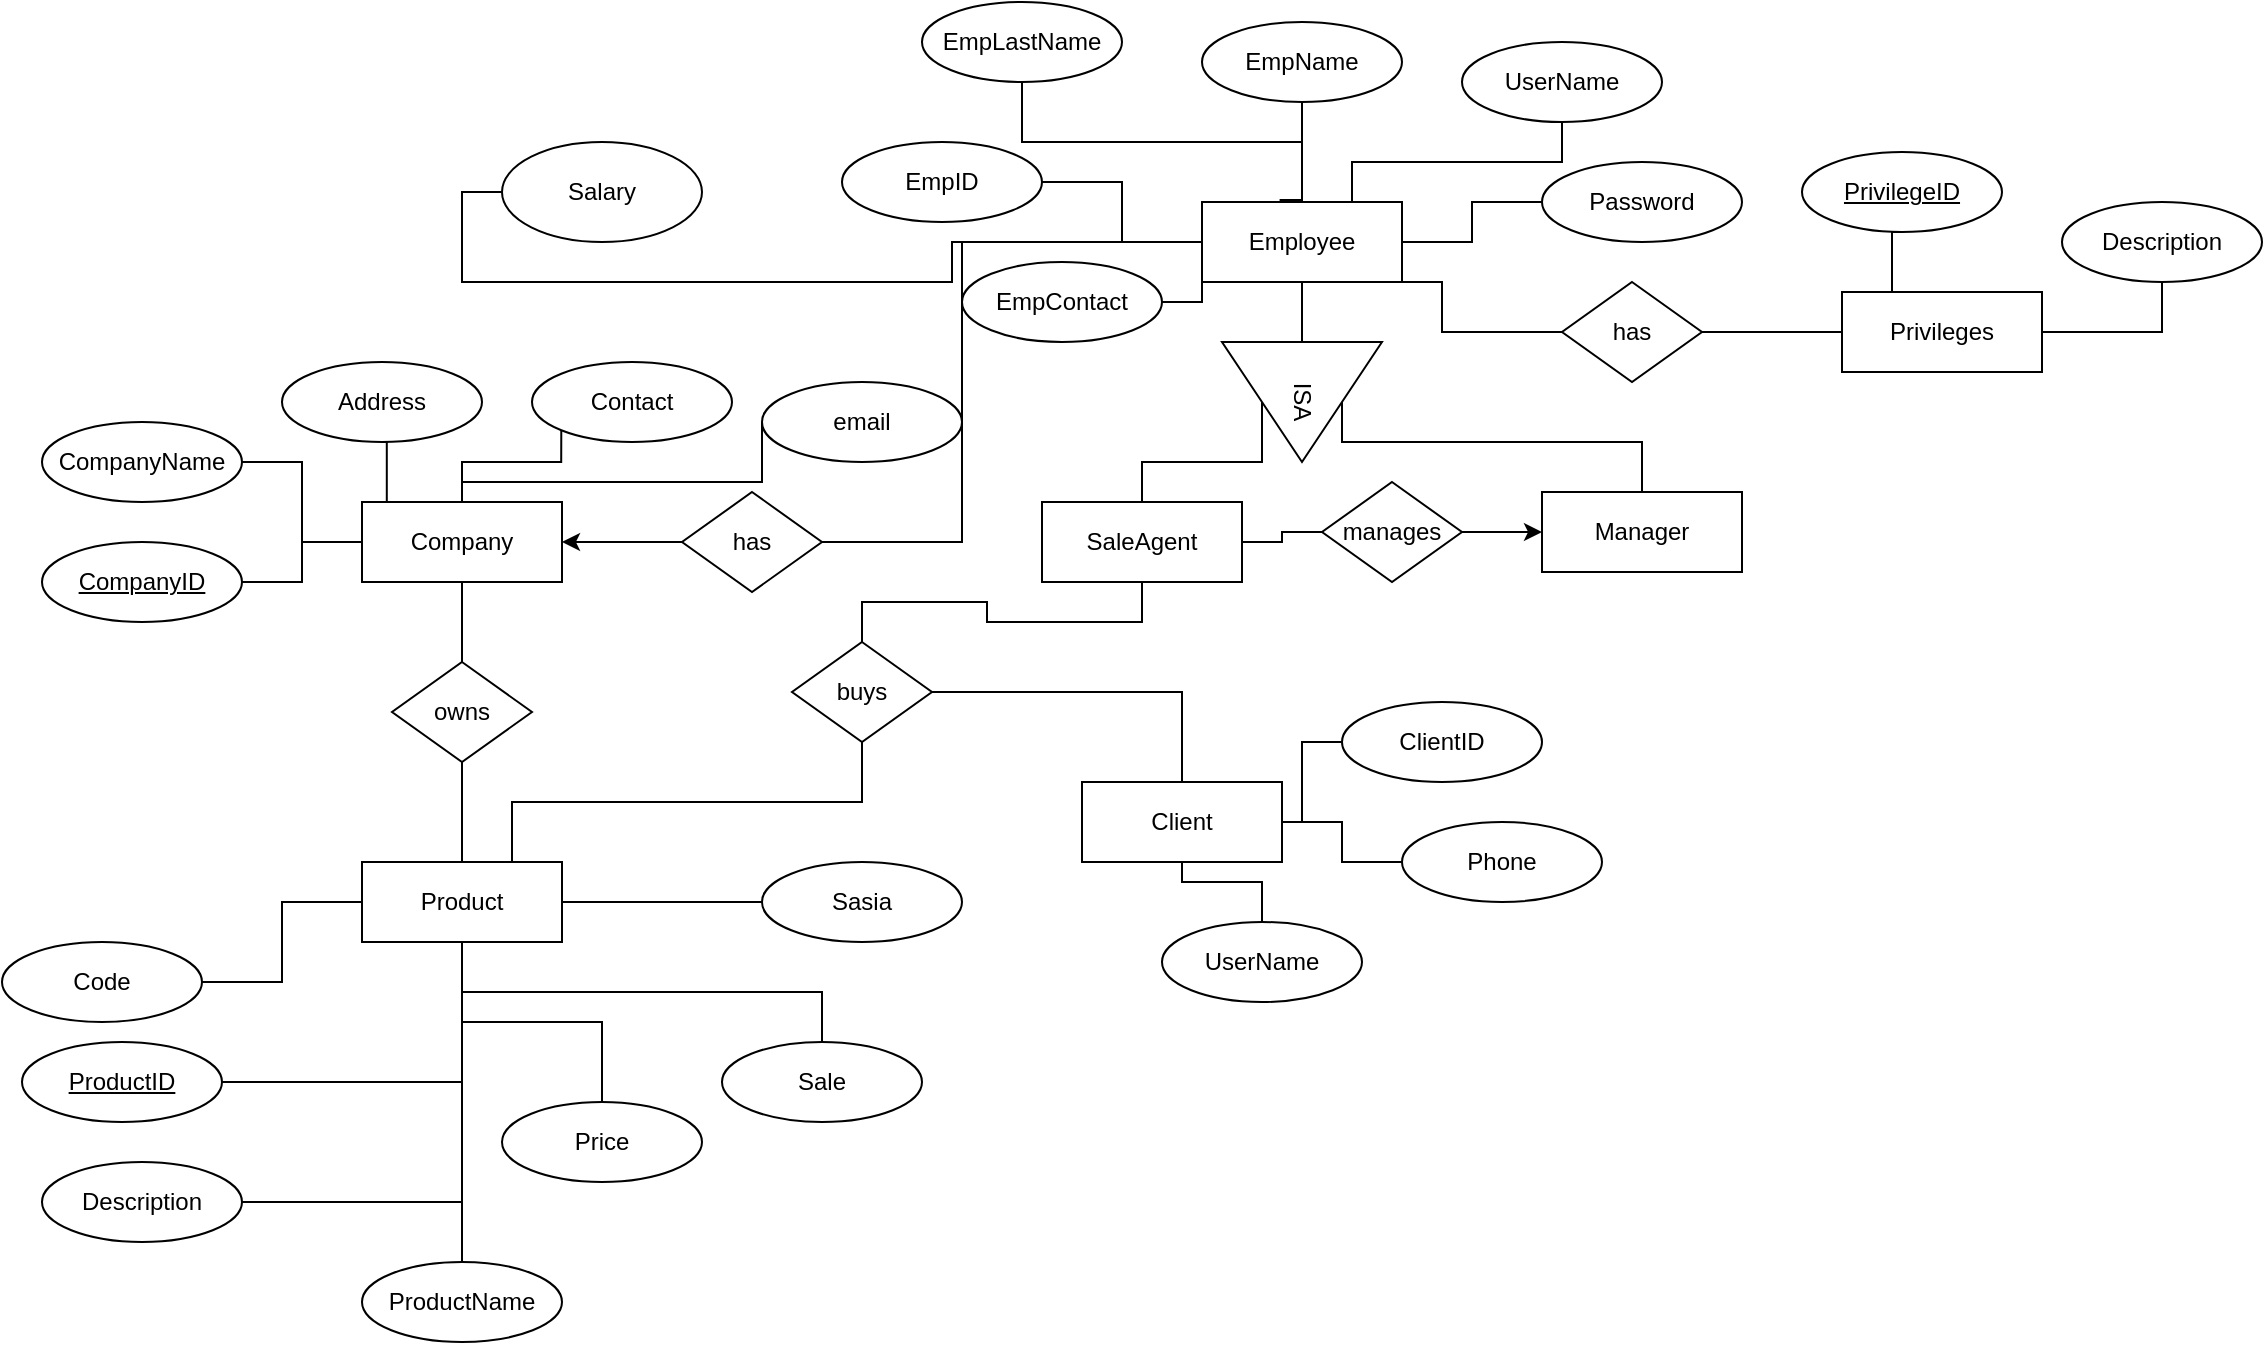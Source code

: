 <mxfile version="13.8.8" type="device"><diagram id="TNKu-Ca32RVWIG9r39r0" name="Page-1"><mxGraphModel dx="1490" dy="1648" grid="1" gridSize="10" guides="1" tooltips="1" connect="1" arrows="1" fold="1" page="1" pageScale="1" pageWidth="850" pageHeight="1100" math="0" shadow="0"><root><mxCell id="0"/><mxCell id="1" parent="0"/><mxCell id="2O25PzGZaGqkGPTPqevs-36" style="edgeStyle=orthogonalEdgeStyle;rounded=0;orthogonalLoop=1;jettySize=auto;html=1;exitX=0.75;exitY=0;exitDx=0;exitDy=0;endArrow=none;endFill=0;" edge="1" parent="1" source="2O25PzGZaGqkGPTPqevs-1" target="2O25PzGZaGqkGPTPqevs-34"><mxGeometry relative="1" as="geometry"/></mxCell><mxCell id="2O25PzGZaGqkGPTPqevs-1" value="Product" style="whiteSpace=wrap;html=1;align=center;" vertex="1" parent="1"><mxGeometry x="280" y="270" width="100" height="40" as="geometry"/></mxCell><mxCell id="2O25PzGZaGqkGPTPqevs-2" value="SaleAgent" style="whiteSpace=wrap;html=1;align=center;" vertex="1" parent="1"><mxGeometry x="620" y="90" width="100" height="40" as="geometry"/></mxCell><mxCell id="2O25PzGZaGqkGPTPqevs-3" value="Company" style="whiteSpace=wrap;html=1;align=center;" vertex="1" parent="1"><mxGeometry x="280" y="90" width="100" height="40" as="geometry"/></mxCell><mxCell id="2O25PzGZaGqkGPTPqevs-35" style="edgeStyle=orthogonalEdgeStyle;rounded=0;orthogonalLoop=1;jettySize=auto;html=1;exitX=0.5;exitY=0;exitDx=0;exitDy=0;entryX=1;entryY=0.5;entryDx=0;entryDy=0;endArrow=none;endFill=0;" edge="1" parent="1" source="2O25PzGZaGqkGPTPqevs-6" target="2O25PzGZaGqkGPTPqevs-34"><mxGeometry relative="1" as="geometry"/></mxCell><mxCell id="2O25PzGZaGqkGPTPqevs-6" value="Client" style="whiteSpace=wrap;html=1;align=center;" vertex="1" parent="1"><mxGeometry x="640" y="230" width="100" height="40" as="geometry"/></mxCell><mxCell id="2O25PzGZaGqkGPTPqevs-8" style="edgeStyle=orthogonalEdgeStyle;rounded=0;orthogonalLoop=1;jettySize=auto;html=1;exitX=1;exitY=0.5;exitDx=0;exitDy=0;endArrow=none;endFill=0;" edge="1" parent="1" source="2O25PzGZaGqkGPTPqevs-7" target="2O25PzGZaGqkGPTPqevs-49"><mxGeometry relative="1" as="geometry"><Array as="points"><mxPoint x="580" y="110"/><mxPoint x="580" y="-40"/></Array></mxGeometry></mxCell><mxCell id="2O25PzGZaGqkGPTPqevs-9" style="edgeStyle=orthogonalEdgeStyle;rounded=0;orthogonalLoop=1;jettySize=auto;html=1;exitX=0;exitY=0.5;exitDx=0;exitDy=0;entryX=1;entryY=0.5;entryDx=0;entryDy=0;" edge="1" parent="1" source="2O25PzGZaGqkGPTPqevs-7" target="2O25PzGZaGqkGPTPqevs-3"><mxGeometry relative="1" as="geometry"/></mxCell><mxCell id="2O25PzGZaGqkGPTPqevs-7" value="has" style="shape=rhombus;perimeter=rhombusPerimeter;whiteSpace=wrap;html=1;align=center;" vertex="1" parent="1"><mxGeometry x="440" y="85" width="70" height="50" as="geometry"/></mxCell><mxCell id="2O25PzGZaGqkGPTPqevs-11" style="edgeStyle=orthogonalEdgeStyle;rounded=0;orthogonalLoop=1;jettySize=auto;html=1;exitX=0.5;exitY=1;exitDx=0;exitDy=0;entryX=0.5;entryY=0;entryDx=0;entryDy=0;endArrow=none;endFill=0;" edge="1" parent="1" source="2O25PzGZaGqkGPTPqevs-10" target="2O25PzGZaGqkGPTPqevs-1"><mxGeometry relative="1" as="geometry"/></mxCell><mxCell id="2O25PzGZaGqkGPTPqevs-12" style="edgeStyle=orthogonalEdgeStyle;rounded=0;orthogonalLoop=1;jettySize=auto;html=1;exitX=0.5;exitY=0;exitDx=0;exitDy=0;endArrow=none;endFill=0;" edge="1" parent="1" source="2O25PzGZaGqkGPTPqevs-10" target="2O25PzGZaGqkGPTPqevs-3"><mxGeometry relative="1" as="geometry"/></mxCell><mxCell id="2O25PzGZaGqkGPTPqevs-10" value="owns" style="shape=rhombus;perimeter=rhombusPerimeter;whiteSpace=wrap;html=1;align=center;" vertex="1" parent="1"><mxGeometry x="295" y="170" width="70" height="50" as="geometry"/></mxCell><mxCell id="2O25PzGZaGqkGPTPqevs-18" style="edgeStyle=orthogonalEdgeStyle;rounded=0;orthogonalLoop=1;jettySize=auto;html=1;exitX=1;exitY=0.5;exitDx=0;exitDy=0;endArrow=none;endFill=0;" edge="1" parent="1" source="2O25PzGZaGqkGPTPqevs-13" target="2O25PzGZaGqkGPTPqevs-1"><mxGeometry relative="1" as="geometry"><mxPoint x="260" y="330" as="targetPoint"/></mxGeometry></mxCell><mxCell id="2O25PzGZaGqkGPTPqevs-13" value="Code" style="ellipse;whiteSpace=wrap;html=1;align=center;fontStyle=0" vertex="1" parent="1"><mxGeometry x="100" y="310" width="100" height="40" as="geometry"/></mxCell><mxCell id="2O25PzGZaGqkGPTPqevs-19" style="edgeStyle=orthogonalEdgeStyle;rounded=0;orthogonalLoop=1;jettySize=auto;html=1;exitX=1;exitY=0.5;exitDx=0;exitDy=0;endArrow=none;endFill=0;" edge="1" parent="1" source="2O25PzGZaGqkGPTPqevs-14" target="2O25PzGZaGqkGPTPqevs-1"><mxGeometry relative="1" as="geometry"/></mxCell><mxCell id="2O25PzGZaGqkGPTPqevs-14" value="ProductID" style="ellipse;whiteSpace=wrap;html=1;align=center;fontStyle=4" vertex="1" parent="1"><mxGeometry x="110" y="360" width="100" height="40" as="geometry"/></mxCell><mxCell id="2O25PzGZaGqkGPTPqevs-20" style="edgeStyle=orthogonalEdgeStyle;rounded=0;orthogonalLoop=1;jettySize=auto;html=1;endArrow=none;endFill=0;" edge="1" parent="1" source="2O25PzGZaGqkGPTPqevs-15" target="2O25PzGZaGqkGPTPqevs-1"><mxGeometry relative="1" as="geometry"><Array as="points"/></mxGeometry></mxCell><mxCell id="2O25PzGZaGqkGPTPqevs-15" value="ProductName" style="ellipse;whiteSpace=wrap;html=1;align=center;" vertex="1" parent="1"><mxGeometry x="280" y="470" width="100" height="40" as="geometry"/></mxCell><mxCell id="2O25PzGZaGqkGPTPqevs-21" style="edgeStyle=orthogonalEdgeStyle;rounded=0;orthogonalLoop=1;jettySize=auto;html=1;exitX=0.5;exitY=0;exitDx=0;exitDy=0;endArrow=none;endFill=0;" edge="1" parent="1" source="2O25PzGZaGqkGPTPqevs-16" target="2O25PzGZaGqkGPTPqevs-1"><mxGeometry relative="1" as="geometry"/></mxCell><mxCell id="2O25PzGZaGqkGPTPqevs-16" value="Price" style="ellipse;whiteSpace=wrap;html=1;align=center;" vertex="1" parent="1"><mxGeometry x="350" y="390" width="100" height="40" as="geometry"/></mxCell><mxCell id="2O25PzGZaGqkGPTPqevs-22" style="edgeStyle=orthogonalEdgeStyle;rounded=0;orthogonalLoop=1;jettySize=auto;html=1;exitX=0.5;exitY=0;exitDx=0;exitDy=0;endArrow=none;endFill=0;" edge="1" parent="1" source="2O25PzGZaGqkGPTPqevs-17" target="2O25PzGZaGqkGPTPqevs-1"><mxGeometry relative="1" as="geometry"/></mxCell><mxCell id="2O25PzGZaGqkGPTPqevs-17" value="Sale" style="ellipse;whiteSpace=wrap;html=1;align=center;" vertex="1" parent="1"><mxGeometry x="460" y="360" width="100" height="40" as="geometry"/></mxCell><mxCell id="2O25PzGZaGqkGPTPqevs-24" style="edgeStyle=orthogonalEdgeStyle;rounded=0;orthogonalLoop=1;jettySize=auto;html=1;exitX=0;exitY=0.5;exitDx=0;exitDy=0;entryX=1;entryY=0.5;entryDx=0;entryDy=0;endArrow=none;endFill=0;" edge="1" parent="1" source="2O25PzGZaGqkGPTPqevs-23" target="2O25PzGZaGqkGPTPqevs-1"><mxGeometry relative="1" as="geometry"/></mxCell><mxCell id="2O25PzGZaGqkGPTPqevs-23" value="Sasia" style="ellipse;whiteSpace=wrap;html=1;align=center;" vertex="1" parent="1"><mxGeometry x="480" y="270" width="100" height="40" as="geometry"/></mxCell><mxCell id="2O25PzGZaGqkGPTPqevs-28" style="edgeStyle=orthogonalEdgeStyle;rounded=0;orthogonalLoop=1;jettySize=auto;html=1;exitX=1;exitY=0.5;exitDx=0;exitDy=0;endArrow=none;endFill=0;" edge="1" parent="1" source="2O25PzGZaGqkGPTPqevs-27" target="2O25PzGZaGqkGPTPqevs-1"><mxGeometry relative="1" as="geometry"/></mxCell><mxCell id="2O25PzGZaGqkGPTPqevs-27" value="Description" style="ellipse;whiteSpace=wrap;html=1;align=center;" vertex="1" parent="1"><mxGeometry x="120" y="420" width="100" height="40" as="geometry"/></mxCell><mxCell id="2O25PzGZaGqkGPTPqevs-42" style="edgeStyle=orthogonalEdgeStyle;rounded=0;orthogonalLoop=1;jettySize=auto;html=1;exitX=1;exitY=0.5;exitDx=0;exitDy=0;endArrow=none;endFill=0;" edge="1" parent="1" source="2O25PzGZaGqkGPTPqevs-29" target="2O25PzGZaGqkGPTPqevs-3"><mxGeometry relative="1" as="geometry"/></mxCell><mxCell id="2O25PzGZaGqkGPTPqevs-29" value="CompanyName" style="ellipse;whiteSpace=wrap;html=1;align=center;fontStyle=0" vertex="1" parent="1"><mxGeometry x="120" y="50" width="100" height="40" as="geometry"/></mxCell><mxCell id="2O25PzGZaGqkGPTPqevs-43" style="edgeStyle=orthogonalEdgeStyle;rounded=0;orthogonalLoop=1;jettySize=auto;html=1;exitX=0.5;exitY=1;exitDx=0;exitDy=0;entryX=0.124;entryY=0.005;entryDx=0;entryDy=0;entryPerimeter=0;endArrow=none;endFill=0;" edge="1" parent="1" source="2O25PzGZaGqkGPTPqevs-30" target="2O25PzGZaGqkGPTPqevs-3"><mxGeometry relative="1" as="geometry"/></mxCell><mxCell id="2O25PzGZaGqkGPTPqevs-30" value="Address" style="ellipse;whiteSpace=wrap;html=1;align=center;fontStyle=0" vertex="1" parent="1"><mxGeometry x="240" y="20" width="100" height="40" as="geometry"/></mxCell><mxCell id="2O25PzGZaGqkGPTPqevs-41" style="edgeStyle=orthogonalEdgeStyle;rounded=0;orthogonalLoop=1;jettySize=auto;html=1;exitX=1;exitY=0.5;exitDx=0;exitDy=0;endArrow=none;endFill=0;" edge="1" parent="1" source="2O25PzGZaGqkGPTPqevs-32" target="2O25PzGZaGqkGPTPqevs-3"><mxGeometry relative="1" as="geometry"/></mxCell><mxCell id="2O25PzGZaGqkGPTPqevs-32" value="CompanyID" style="ellipse;whiteSpace=wrap;html=1;align=center;fontStyle=4" vertex="1" parent="1"><mxGeometry x="120" y="110" width="100" height="40" as="geometry"/></mxCell><mxCell id="2O25PzGZaGqkGPTPqevs-37" style="edgeStyle=orthogonalEdgeStyle;rounded=0;orthogonalLoop=1;jettySize=auto;html=1;exitX=0.5;exitY=0;exitDx=0;exitDy=0;endArrow=none;endFill=0;" edge="1" parent="1" source="2O25PzGZaGqkGPTPqevs-34" target="2O25PzGZaGqkGPTPqevs-2"><mxGeometry relative="1" as="geometry"/></mxCell><mxCell id="2O25PzGZaGqkGPTPqevs-34" value="buys" style="shape=rhombus;perimeter=rhombusPerimeter;whiteSpace=wrap;html=1;align=center;" vertex="1" parent="1"><mxGeometry x="495" y="160" width="70" height="50" as="geometry"/></mxCell><mxCell id="2O25PzGZaGqkGPTPqevs-44" style="edgeStyle=orthogonalEdgeStyle;rounded=0;orthogonalLoop=1;jettySize=auto;html=1;exitX=0;exitY=1;exitDx=0;exitDy=0;endArrow=none;endFill=0;" edge="1" parent="1" source="2O25PzGZaGqkGPTPqevs-38" target="2O25PzGZaGqkGPTPqevs-3"><mxGeometry relative="1" as="geometry"><Array as="points"><mxPoint x="380" y="70"/><mxPoint x="330" y="70"/></Array></mxGeometry></mxCell><mxCell id="2O25PzGZaGqkGPTPqevs-38" value="Contact" style="ellipse;whiteSpace=wrap;html=1;align=center;fontStyle=0" vertex="1" parent="1"><mxGeometry x="365" y="20" width="100" height="40" as="geometry"/></mxCell><mxCell id="2O25PzGZaGqkGPTPqevs-45" style="edgeStyle=orthogonalEdgeStyle;rounded=0;orthogonalLoop=1;jettySize=auto;html=1;exitX=0;exitY=0.5;exitDx=0;exitDy=0;endArrow=none;endFill=0;" edge="1" parent="1" source="2O25PzGZaGqkGPTPqevs-39" target="2O25PzGZaGqkGPTPqevs-3"><mxGeometry relative="1" as="geometry"><Array as="points"><mxPoint x="480" y="80"/><mxPoint x="330" y="80"/></Array></mxGeometry></mxCell><mxCell id="2O25PzGZaGqkGPTPqevs-39" value="email" style="ellipse;whiteSpace=wrap;html=1;align=center;fontStyle=0" vertex="1" parent="1"><mxGeometry x="480" y="30" width="100" height="40" as="geometry"/></mxCell><mxCell id="2O25PzGZaGqkGPTPqevs-47" value="Manager" style="whiteSpace=wrap;html=1;align=center;" vertex="1" parent="1"><mxGeometry x="870" y="85" width="100" height="40" as="geometry"/></mxCell><mxCell id="2O25PzGZaGqkGPTPqevs-54" style="edgeStyle=orthogonalEdgeStyle;rounded=0;orthogonalLoop=1;jettySize=auto;html=1;exitX=0.5;exitY=1;exitDx=0;exitDy=0;entryX=0;entryY=0.5;entryDx=0;entryDy=0;endArrow=none;endFill=0;" edge="1" parent="1" source="2O25PzGZaGqkGPTPqevs-49" target="2O25PzGZaGqkGPTPqevs-52"><mxGeometry relative="1" as="geometry"/></mxCell><mxCell id="2O25PzGZaGqkGPTPqevs-77" style="edgeStyle=orthogonalEdgeStyle;rounded=0;orthogonalLoop=1;jettySize=auto;html=1;exitX=0.75;exitY=0;exitDx=0;exitDy=0;endArrow=none;endFill=0;" edge="1" parent="1" source="2O25PzGZaGqkGPTPqevs-49" target="2O25PzGZaGqkGPTPqevs-75"><mxGeometry relative="1" as="geometry"/></mxCell><mxCell id="2O25PzGZaGqkGPTPqevs-78" style="edgeStyle=orthogonalEdgeStyle;rounded=0;orthogonalLoop=1;jettySize=auto;html=1;exitX=1;exitY=0.5;exitDx=0;exitDy=0;endArrow=none;endFill=0;" edge="1" parent="1" source="2O25PzGZaGqkGPTPqevs-49" target="2O25PzGZaGqkGPTPqevs-76"><mxGeometry relative="1" as="geometry"/></mxCell><mxCell id="2O25PzGZaGqkGPTPqevs-82" style="edgeStyle=orthogonalEdgeStyle;rounded=0;orthogonalLoop=1;jettySize=auto;html=1;exitX=1;exitY=1;exitDx=0;exitDy=0;endArrow=none;endFill=0;" edge="1" parent="1" source="2O25PzGZaGqkGPTPqevs-49" target="2O25PzGZaGqkGPTPqevs-81"><mxGeometry relative="1" as="geometry"><Array as="points"><mxPoint x="820" y="-20"/><mxPoint x="820" y="5"/></Array></mxGeometry></mxCell><mxCell id="2O25PzGZaGqkGPTPqevs-49" value="Employee" style="whiteSpace=wrap;html=1;align=center;" vertex="1" parent="1"><mxGeometry x="700" y="-60" width="100" height="40" as="geometry"/></mxCell><mxCell id="2O25PzGZaGqkGPTPqevs-55" style="edgeStyle=orthogonalEdgeStyle;rounded=0;orthogonalLoop=1;jettySize=auto;html=1;exitX=0.5;exitY=0;exitDx=0;exitDy=0;endArrow=none;endFill=0;" edge="1" parent="1" source="2O25PzGZaGqkGPTPqevs-52" target="2O25PzGZaGqkGPTPqevs-47"><mxGeometry relative="1" as="geometry"><Array as="points"><mxPoint x="770" y="60"/><mxPoint x="920" y="60"/></Array></mxGeometry></mxCell><mxCell id="2O25PzGZaGqkGPTPqevs-56" style="edgeStyle=orthogonalEdgeStyle;rounded=0;orthogonalLoop=1;jettySize=auto;html=1;exitX=0.5;exitY=1;exitDx=0;exitDy=0;endArrow=none;endFill=0;" edge="1" parent="1" source="2O25PzGZaGqkGPTPqevs-52" target="2O25PzGZaGqkGPTPqevs-2"><mxGeometry relative="1" as="geometry"><Array as="points"><mxPoint x="730" y="70"/><mxPoint x="670" y="70"/></Array></mxGeometry></mxCell><mxCell id="2O25PzGZaGqkGPTPqevs-52" value="ISA" style="triangle;whiteSpace=wrap;html=1;rotation=90;" vertex="1" parent="1"><mxGeometry x="720" width="60" height="80" as="geometry"/></mxCell><mxCell id="2O25PzGZaGqkGPTPqevs-64" style="edgeStyle=orthogonalEdgeStyle;rounded=0;orthogonalLoop=1;jettySize=auto;html=1;exitX=1;exitY=0.5;exitDx=0;exitDy=0;endArrow=none;endFill=0;" edge="1" parent="1" source="2O25PzGZaGqkGPTPqevs-57" target="2O25PzGZaGqkGPTPqevs-49"><mxGeometry relative="1" as="geometry"/></mxCell><mxCell id="2O25PzGZaGqkGPTPqevs-57" value="EmpID" style="ellipse;whiteSpace=wrap;html=1;align=center;fontStyle=0" vertex="1" parent="1"><mxGeometry x="520" y="-90" width="100" height="40" as="geometry"/></mxCell><mxCell id="2O25PzGZaGqkGPTPqevs-65" style="edgeStyle=orthogonalEdgeStyle;rounded=0;orthogonalLoop=1;jettySize=auto;html=1;exitX=1;exitY=0.5;exitDx=0;exitDy=0;endArrow=none;endFill=0;" edge="1" parent="1" source="2O25PzGZaGqkGPTPqevs-58" target="2O25PzGZaGqkGPTPqevs-49"><mxGeometry relative="1" as="geometry"/></mxCell><mxCell id="2O25PzGZaGqkGPTPqevs-58" value="EmpContact" style="ellipse;whiteSpace=wrap;html=1;align=center;fontStyle=0" vertex="1" parent="1"><mxGeometry x="580" y="-30" width="100" height="40" as="geometry"/></mxCell><mxCell id="2O25PzGZaGqkGPTPqevs-63" style="edgeStyle=orthogonalEdgeStyle;rounded=0;orthogonalLoop=1;jettySize=auto;html=1;exitX=0.5;exitY=1;exitDx=0;exitDy=0;endArrow=none;endFill=0;" edge="1" parent="1" source="2O25PzGZaGqkGPTPqevs-59" target="2O25PzGZaGqkGPTPqevs-49"><mxGeometry relative="1" as="geometry"/></mxCell><mxCell id="2O25PzGZaGqkGPTPqevs-59" value="EmpLastName" style="ellipse;whiteSpace=wrap;html=1;align=center;fontStyle=0" vertex="1" parent="1"><mxGeometry x="560" y="-160" width="100" height="40" as="geometry"/></mxCell><mxCell id="2O25PzGZaGqkGPTPqevs-62" style="edgeStyle=orthogonalEdgeStyle;rounded=0;orthogonalLoop=1;jettySize=auto;html=1;exitX=0.5;exitY=1;exitDx=0;exitDy=0;entryX=0.388;entryY=-0.025;entryDx=0;entryDy=0;entryPerimeter=0;endArrow=none;endFill=0;" edge="1" parent="1" source="2O25PzGZaGqkGPTPqevs-60" target="2O25PzGZaGqkGPTPqevs-49"><mxGeometry relative="1" as="geometry"><Array as="points"><mxPoint x="750" y="-61"/></Array></mxGeometry></mxCell><mxCell id="2O25PzGZaGqkGPTPqevs-60" value="EmpName" style="ellipse;whiteSpace=wrap;html=1;align=center;fontStyle=0" vertex="1" parent="1"><mxGeometry x="700" y="-150" width="100" height="40" as="geometry"/></mxCell><mxCell id="2O25PzGZaGqkGPTPqevs-68" style="edgeStyle=orthogonalEdgeStyle;rounded=0;orthogonalLoop=1;jettySize=auto;html=1;exitX=0;exitY=0.5;exitDx=0;exitDy=0;endArrow=none;endFill=0;" edge="1" parent="1" source="2O25PzGZaGqkGPTPqevs-67" target="2O25PzGZaGqkGPTPqevs-49"><mxGeometry relative="1" as="geometry"/></mxCell><mxCell id="2O25PzGZaGqkGPTPqevs-67" value="Salary" style="ellipse;whiteSpace=wrap;html=1;align=center;fontStyle=0" vertex="1" parent="1"><mxGeometry x="350" y="-90" width="100" height="50" as="geometry"/></mxCell><mxCell id="2O25PzGZaGqkGPTPqevs-70" style="edgeStyle=orthogonalEdgeStyle;rounded=0;orthogonalLoop=1;jettySize=auto;html=1;exitX=1;exitY=0.5;exitDx=0;exitDy=0;endArrow=classic;endFill=1;" edge="1" parent="1" source="2O25PzGZaGqkGPTPqevs-69" target="2O25PzGZaGqkGPTPqevs-47"><mxGeometry relative="1" as="geometry"/></mxCell><mxCell id="2O25PzGZaGqkGPTPqevs-71" style="edgeStyle=orthogonalEdgeStyle;rounded=0;orthogonalLoop=1;jettySize=auto;html=1;exitX=0;exitY=0.5;exitDx=0;exitDy=0;endArrow=none;endFill=0;" edge="1" parent="1" source="2O25PzGZaGqkGPTPqevs-69" target="2O25PzGZaGqkGPTPqevs-2"><mxGeometry relative="1" as="geometry"/></mxCell><mxCell id="2O25PzGZaGqkGPTPqevs-69" value="manages" style="shape=rhombus;perimeter=rhombusPerimeter;whiteSpace=wrap;html=1;align=center;" vertex="1" parent="1"><mxGeometry x="760" y="80" width="70" height="50" as="geometry"/></mxCell><mxCell id="2O25PzGZaGqkGPTPqevs-75" value="UserName" style="ellipse;whiteSpace=wrap;html=1;align=center;fontStyle=0" vertex="1" parent="1"><mxGeometry x="830" y="-140" width="100" height="40" as="geometry"/></mxCell><mxCell id="2O25PzGZaGqkGPTPqevs-76" value="Password" style="ellipse;whiteSpace=wrap;html=1;align=center;fontStyle=0" vertex="1" parent="1"><mxGeometry x="870" y="-80" width="100" height="40" as="geometry"/></mxCell><mxCell id="2O25PzGZaGqkGPTPqevs-79" value="Privileges" style="whiteSpace=wrap;html=1;align=center;" vertex="1" parent="1"><mxGeometry x="1020" y="-15" width="100" height="40" as="geometry"/></mxCell><mxCell id="2O25PzGZaGqkGPTPqevs-83" style="edgeStyle=orthogonalEdgeStyle;rounded=0;orthogonalLoop=1;jettySize=auto;html=1;exitX=1;exitY=0.5;exitDx=0;exitDy=0;endArrow=none;endFill=0;" edge="1" parent="1" source="2O25PzGZaGqkGPTPqevs-81" target="2O25PzGZaGqkGPTPqevs-79"><mxGeometry relative="1" as="geometry"/></mxCell><mxCell id="2O25PzGZaGqkGPTPqevs-81" value="has" style="shape=rhombus;perimeter=rhombusPerimeter;whiteSpace=wrap;html=1;align=center;" vertex="1" parent="1"><mxGeometry x="880" y="-20" width="70" height="50" as="geometry"/></mxCell><mxCell id="2O25PzGZaGqkGPTPqevs-85" style="edgeStyle=orthogonalEdgeStyle;rounded=0;orthogonalLoop=1;jettySize=auto;html=1;exitX=0.5;exitY=1;exitDx=0;exitDy=0;entryX=0.25;entryY=0;entryDx=0;entryDy=0;endArrow=none;endFill=0;" edge="1" parent="1" source="2O25PzGZaGqkGPTPqevs-84" target="2O25PzGZaGqkGPTPqevs-79"><mxGeometry relative="1" as="geometry"/></mxCell><mxCell id="2O25PzGZaGqkGPTPqevs-84" value="PrivilegeID" style="ellipse;whiteSpace=wrap;html=1;align=center;fontStyle=4" vertex="1" parent="1"><mxGeometry x="1000" y="-85" width="100" height="40" as="geometry"/></mxCell><mxCell id="2O25PzGZaGqkGPTPqevs-87" style="edgeStyle=orthogonalEdgeStyle;rounded=0;orthogonalLoop=1;jettySize=auto;html=1;exitX=0.5;exitY=1;exitDx=0;exitDy=0;entryX=1;entryY=0.5;entryDx=0;entryDy=0;endArrow=none;endFill=0;" edge="1" parent="1" source="2O25PzGZaGqkGPTPqevs-86" target="2O25PzGZaGqkGPTPqevs-79"><mxGeometry relative="1" as="geometry"/></mxCell><mxCell id="2O25PzGZaGqkGPTPqevs-86" value="Description" style="ellipse;whiteSpace=wrap;html=1;align=center;fontStyle=0" vertex="1" parent="1"><mxGeometry x="1130" y="-60" width="100" height="40" as="geometry"/></mxCell><mxCell id="2O25PzGZaGqkGPTPqevs-91" style="edgeStyle=orthogonalEdgeStyle;rounded=0;orthogonalLoop=1;jettySize=auto;html=1;exitX=0.5;exitY=0;exitDx=0;exitDy=0;endArrow=none;endFill=0;" edge="1" parent="1" source="2O25PzGZaGqkGPTPqevs-88" target="2O25PzGZaGqkGPTPqevs-6"><mxGeometry relative="1" as="geometry"/></mxCell><mxCell id="2O25PzGZaGqkGPTPqevs-88" value="UserName" style="ellipse;whiteSpace=wrap;html=1;align=center;fontStyle=0" vertex="1" parent="1"><mxGeometry x="680" y="300" width="100" height="40" as="geometry"/></mxCell><mxCell id="2O25PzGZaGqkGPTPqevs-92" style="edgeStyle=orthogonalEdgeStyle;rounded=0;orthogonalLoop=1;jettySize=auto;html=1;exitX=0;exitY=0.5;exitDx=0;exitDy=0;endArrow=none;endFill=0;" edge="1" parent="1" source="2O25PzGZaGqkGPTPqevs-89" target="2O25PzGZaGqkGPTPqevs-6"><mxGeometry relative="1" as="geometry"/></mxCell><mxCell id="2O25PzGZaGqkGPTPqevs-89" value="Phone" style="ellipse;whiteSpace=wrap;html=1;align=center;fontStyle=0" vertex="1" parent="1"><mxGeometry x="800" y="250" width="100" height="40" as="geometry"/></mxCell><mxCell id="2O25PzGZaGqkGPTPqevs-93" style="edgeStyle=orthogonalEdgeStyle;rounded=0;orthogonalLoop=1;jettySize=auto;html=1;exitX=0;exitY=0.5;exitDx=0;exitDy=0;endArrow=none;endFill=0;" edge="1" parent="1" source="2O25PzGZaGqkGPTPqevs-90" target="2O25PzGZaGqkGPTPqevs-6"><mxGeometry relative="1" as="geometry"/></mxCell><mxCell id="2O25PzGZaGqkGPTPqevs-90" value="ClientID" style="ellipse;whiteSpace=wrap;html=1;align=center;fontStyle=0" vertex="1" parent="1"><mxGeometry x="770" y="190" width="100" height="40" as="geometry"/></mxCell></root></mxGraphModel></diagram></mxfile>